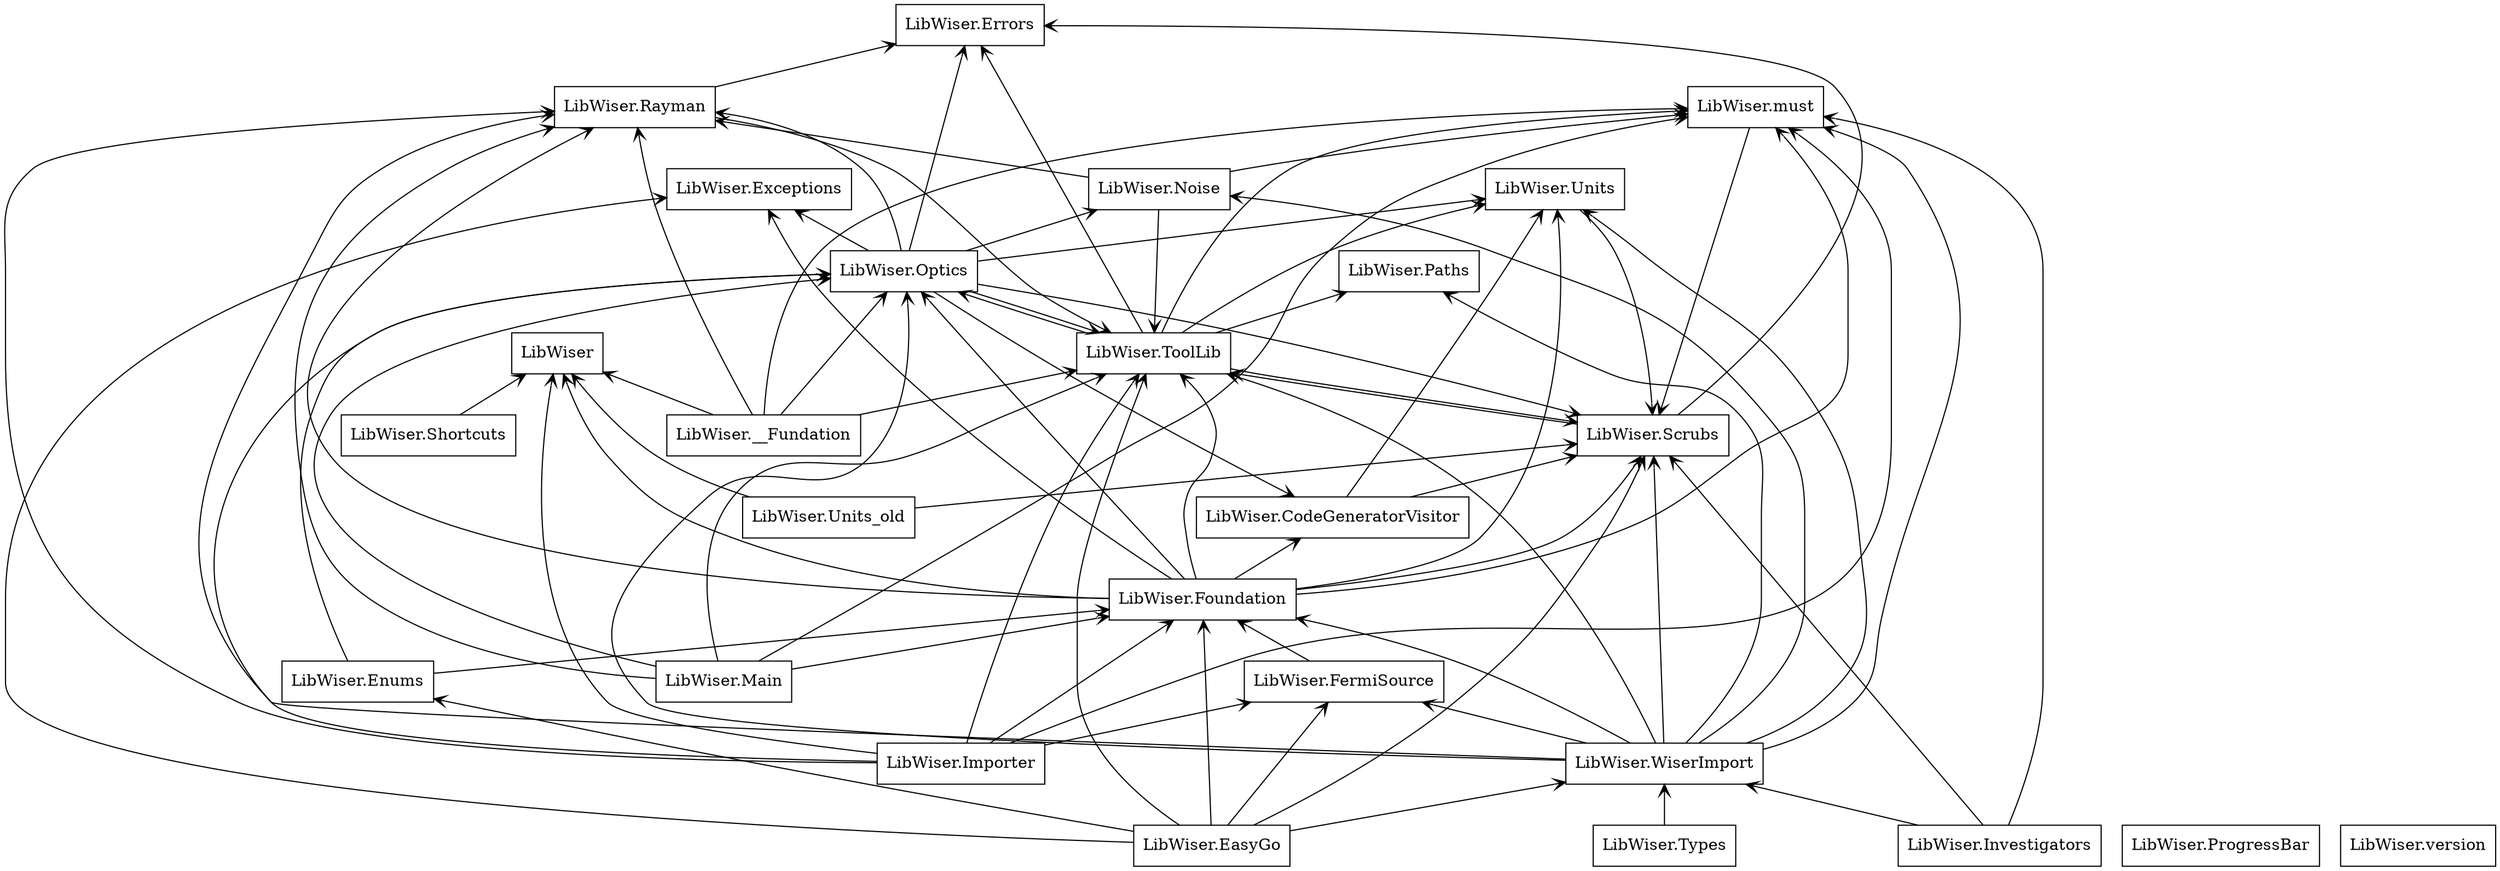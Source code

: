 digraph "packages" {
charset="utf-8"
rankdir=BT
"0" [label="LibWiser", shape="box"];
"1" [label="LibWiser.CodeGeneratorVisitor", shape="box"];
"2" [label="LibWiser.EasyGo", shape="box"];
"3" [label="LibWiser.Enums", shape="box"];
"4" [label="LibWiser.Errors", shape="box"];
"5" [label="LibWiser.Exceptions", shape="box"];
"6" [label="LibWiser.FermiSource", shape="box"];
"7" [label="LibWiser.Foundation", shape="box"];
"8" [label="LibWiser.Importer", shape="box"];
"9" [label="LibWiser.Investigators", shape="box"];
"10" [label="LibWiser.Main", shape="box"];
"11" [label="LibWiser.Noise", shape="box"];
"12" [label="LibWiser.Optics", shape="box"];
"13" [label="LibWiser.Paths", shape="box"];
"14" [label="LibWiser.ProgressBar", shape="box"];
"15" [label="LibWiser.Rayman", shape="box"];
"16" [label="LibWiser.Scrubs", shape="box"];
"17" [label="LibWiser.Shortcuts", shape="box"];
"18" [label="LibWiser.ToolLib", shape="box"];
"19" [label="LibWiser.Types", shape="box"];
"20" [label="LibWiser.Units", shape="box"];
"21" [label="LibWiser.Units_old", shape="box"];
"22" [label="LibWiser.WiserImport", shape="box"];
"23" [label="LibWiser.__Fundation", shape="box"];
"24" [label="LibWiser.must", shape="box"];
"25" [label="LibWiser.version", shape="box"];
"1" -> "16" [arrowhead="open", arrowtail="none"];
"1" -> "20" [arrowhead="open", arrowtail="none"];
"2" -> "3" [arrowhead="open", arrowtail="none"];
"2" -> "5" [arrowhead="open", arrowtail="none"];
"2" -> "6" [arrowhead="open", arrowtail="none"];
"2" -> "7" [arrowhead="open", arrowtail="none"];
"2" -> "16" [arrowhead="open", arrowtail="none"];
"2" -> "18" [arrowhead="open", arrowtail="none"];
"2" -> "22" [arrowhead="open", arrowtail="none"];
"3" -> "7" [arrowhead="open", arrowtail="none"];
"3" -> "12" [arrowhead="open", arrowtail="none"];
"6" -> "7" [arrowhead="open", arrowtail="none"];
"7" -> "0" [arrowhead="open", arrowtail="none"];
"7" -> "1" [arrowhead="open", arrowtail="none"];
"7" -> "5" [arrowhead="open", arrowtail="none"];
"7" -> "12" [arrowhead="open", arrowtail="none"];
"7" -> "15" [arrowhead="open", arrowtail="none"];
"7" -> "16" [arrowhead="open", arrowtail="none"];
"7" -> "18" [arrowhead="open", arrowtail="none"];
"7" -> "20" [arrowhead="open", arrowtail="none"];
"7" -> "24" [arrowhead="open", arrowtail="none"];
"8" -> "0" [arrowhead="open", arrowtail="none"];
"8" -> "6" [arrowhead="open", arrowtail="none"];
"8" -> "7" [arrowhead="open", arrowtail="none"];
"8" -> "12" [arrowhead="open", arrowtail="none"];
"8" -> "15" [arrowhead="open", arrowtail="none"];
"8" -> "18" [arrowhead="open", arrowtail="none"];
"8" -> "24" [arrowhead="open", arrowtail="none"];
"9" -> "16" [arrowhead="open", arrowtail="none"];
"9" -> "22" [arrowhead="open", arrowtail="none"];
"9" -> "24" [arrowhead="open", arrowtail="none"];
"10" -> "7" [arrowhead="open", arrowtail="none"];
"10" -> "12" [arrowhead="open", arrowtail="none"];
"10" -> "15" [arrowhead="open", arrowtail="none"];
"10" -> "18" [arrowhead="open", arrowtail="none"];
"10" -> "24" [arrowhead="open", arrowtail="none"];
"11" -> "15" [arrowhead="open", arrowtail="none"];
"11" -> "18" [arrowhead="open", arrowtail="none"];
"11" -> "24" [arrowhead="open", arrowtail="none"];
"12" -> "1" [arrowhead="open", arrowtail="none"];
"12" -> "4" [arrowhead="open", arrowtail="none"];
"12" -> "5" [arrowhead="open", arrowtail="none"];
"12" -> "11" [arrowhead="open", arrowtail="none"];
"12" -> "15" [arrowhead="open", arrowtail="none"];
"12" -> "16" [arrowhead="open", arrowtail="none"];
"12" -> "18" [arrowhead="open", arrowtail="none"];
"12" -> "20" [arrowhead="open", arrowtail="none"];
"15" -> "4" [arrowhead="open", arrowtail="none"];
"15" -> "18" [arrowhead="open", arrowtail="none"];
"16" -> "4" [arrowhead="open", arrowtail="none"];
"16" -> "18" [arrowhead="open", arrowtail="none"];
"17" -> "0" [arrowhead="open", arrowtail="none"];
"18" -> "4" [arrowhead="open", arrowtail="none"];
"18" -> "12" [arrowhead="open", arrowtail="none"];
"18" -> "13" [arrowhead="open", arrowtail="none"];
"18" -> "16" [arrowhead="open", arrowtail="none"];
"18" -> "20" [arrowhead="open", arrowtail="none"];
"18" -> "24" [arrowhead="open", arrowtail="none"];
"19" -> "22" [arrowhead="open", arrowtail="none"];
"20" -> "16" [arrowhead="open", arrowtail="none"];
"21" -> "0" [arrowhead="open", arrowtail="none"];
"21" -> "16" [arrowhead="open", arrowtail="none"];
"22" -> "6" [arrowhead="open", arrowtail="none"];
"22" -> "7" [arrowhead="open", arrowtail="none"];
"22" -> "11" [arrowhead="open", arrowtail="none"];
"22" -> "12" [arrowhead="open", arrowtail="none"];
"22" -> "13" [arrowhead="open", arrowtail="none"];
"22" -> "15" [arrowhead="open", arrowtail="none"];
"22" -> "16" [arrowhead="open", arrowtail="none"];
"22" -> "18" [arrowhead="open", arrowtail="none"];
"22" -> "20" [arrowhead="open", arrowtail="none"];
"22" -> "24" [arrowhead="open", arrowtail="none"];
"23" -> "0" [arrowhead="open", arrowtail="none"];
"23" -> "12" [arrowhead="open", arrowtail="none"];
"23" -> "15" [arrowhead="open", arrowtail="none"];
"23" -> "18" [arrowhead="open", arrowtail="none"];
"23" -> "24" [arrowhead="open", arrowtail="none"];
"24" -> "16" [arrowhead="open", arrowtail="none"];
}
